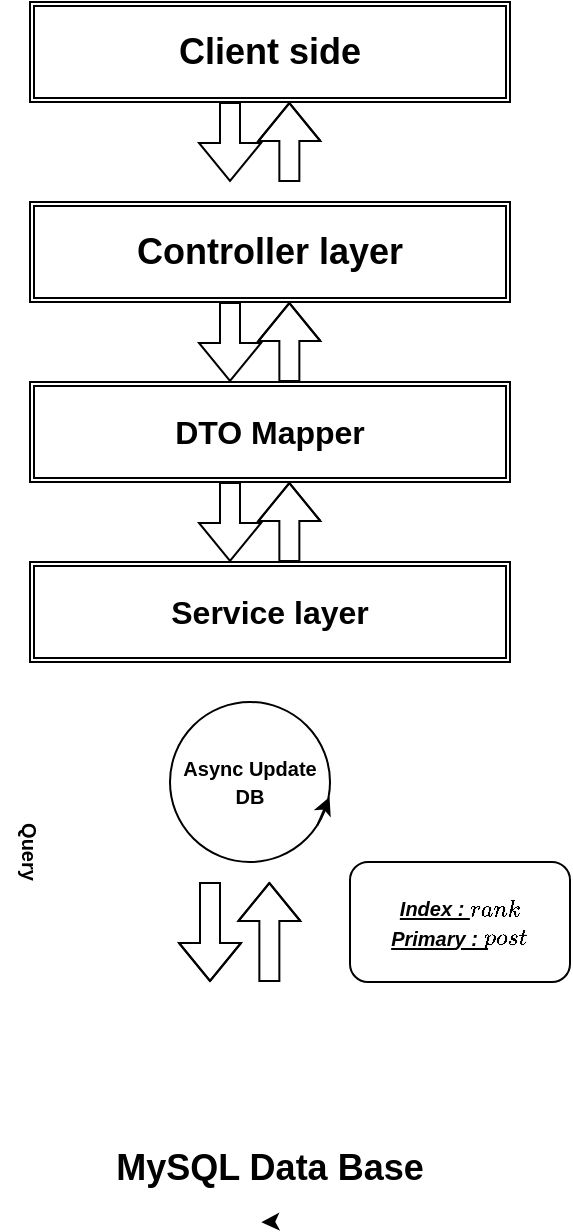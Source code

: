 <mxfile>
    <diagram id="mJ_q7Y9oJvcohYJoo6n6" name="Page-1">
        <mxGraphModel dx="455" dy="418" grid="1" gridSize="10" guides="1" tooltips="1" connect="1" arrows="1" fold="1" page="1" pageScale="1" pageWidth="827" pageHeight="1169" math="0" shadow="0">
            <root>
                <mxCell id="0"/>
                <mxCell id="1" parent="0"/>
                <mxCell id="7" value="&lt;font size=&quot;3&quot;&gt;&lt;b&gt;DTO Mapper&lt;/b&gt;&lt;/font&gt;" style="shape=ext;double=1;rounded=0;whiteSpace=wrap;html=1;" parent="1" vertex="1">
                    <mxGeometry x="250" y="330" width="240" height="50" as="geometry"/>
                </mxCell>
                <mxCell id="8" value="&lt;b&gt;&lt;font style=&quot;font-size: 18px;&quot;&gt;Controller layer&lt;/font&gt;&lt;/b&gt;" style="shape=ext;double=1;rounded=0;whiteSpace=wrap;html=1;" parent="1" vertex="1">
                    <mxGeometry x="250" y="240" width="240" height="50" as="geometry"/>
                </mxCell>
                <mxCell id="9" value="&lt;b style=&quot;&quot;&gt;&lt;font style=&quot;font-size: 18px;&quot;&gt;Client side&lt;/font&gt;&lt;/b&gt;" style="shape=ext;double=1;rounded=0;whiteSpace=wrap;html=1;" parent="1" vertex="1">
                    <mxGeometry x="250" y="140" width="240" height="50" as="geometry"/>
                </mxCell>
                <mxCell id="13" value="" style="shape=flexArrow;endArrow=classic;html=1;strokeColor=#FFFFFF;fillColor=default;rounded=0;" parent="1" edge="1">
                    <mxGeometry width="50" height="50" relative="1" as="geometry">
                        <mxPoint x="269.68" y="650" as="sourcePoint"/>
                        <mxPoint x="269.68" y="490" as="targetPoint"/>
                        <Array as="points"/>
                    </mxGeometry>
                </mxCell>
                <mxCell id="14" value="" style="shape=flexArrow;endArrow=classic;html=1;fillColor=default;rounded=0;" parent="1" edge="1">
                    <mxGeometry width="50" height="50" relative="1" as="geometry">
                        <mxPoint x="369.68" y="630" as="sourcePoint"/>
                        <mxPoint x="369.68" y="580" as="targetPoint"/>
                        <Array as="points">
                            <mxPoint x="369.68" y="610"/>
                            <mxPoint x="369.68" y="600"/>
                        </Array>
                    </mxGeometry>
                </mxCell>
                <mxCell id="16" value="" style="shape=flexArrow;endArrow=classic;html=1;fillColor=default;rounded=0;" parent="1" edge="1">
                    <mxGeometry width="50" height="50" relative="1" as="geometry">
                        <mxPoint x="340" y="580" as="sourcePoint"/>
                        <mxPoint x="340" y="630" as="targetPoint"/>
                        <Array as="points">
                            <mxPoint x="340" y="580"/>
                            <mxPoint x="340.0" y="610"/>
                        </Array>
                    </mxGeometry>
                </mxCell>
                <mxCell id="17" value="" style="shape=flexArrow;endArrow=classic;html=1;strokeColor=#FFFFFF;fillColor=default;rounded=0;" parent="1" edge="1">
                    <mxGeometry width="50" height="50" relative="1" as="geometry">
                        <mxPoint x="300" y="490" as="sourcePoint"/>
                        <mxPoint x="300" y="650" as="targetPoint"/>
                        <Array as="points"/>
                    </mxGeometry>
                </mxCell>
                <mxCell id="18" value="&lt;b&gt;&lt;font style=&quot;font-size: 18px;&quot;&gt;MySQL Data Base&lt;/font&gt;&lt;/b&gt;" style="shape=datastore;whiteSpace=wrap;html=1;strokeColor=#FFFFFF;fillColor=default;rounded=0;" parent="1" vertex="1">
                    <mxGeometry x="250" y="670" width="240" height="80" as="geometry"/>
                </mxCell>
                <mxCell id="23" value="&lt;font style=&quot;font-size: 10px;&quot;&gt;&lt;b&gt;Async Update&lt;br&gt;DB&lt;br&gt;&lt;/b&gt;&lt;/font&gt;" style="ellipse;whiteSpace=wrap;html=1;aspect=fixed;fontSize=11;rounded=0;perimeterSpacing=0;shadow=0;fillColor=none;" parent="1" vertex="1">
                    <mxGeometry x="320" y="490" width="80" height="80" as="geometry"/>
                </mxCell>
                <mxCell id="25" value="" style="endArrow=classic;html=1;fontSize=11;exitX=0.921;exitY=0.771;exitDx=0;exitDy=0;exitPerimeter=0;entryX=0.997;entryY=0.593;entryDx=0;entryDy=0;entryPerimeter=0;rounded=0;" parent="1" source="23" target="23" edge="1">
                    <mxGeometry width="50" height="50" relative="1" as="geometry">
                        <mxPoint x="450" y="675" as="sourcePoint"/>
                        <mxPoint x="460" y="665" as="targetPoint"/>
                    </mxGeometry>
                </mxCell>
                <mxCell id="26" style="edgeStyle=none;html=1;exitX=0.5;exitY=1;exitDx=0;exitDy=0;entryX=0.482;entryY=1.002;entryDx=0;entryDy=0;entryPerimeter=0;fontSize=10;curved=1;" parent="1" source="18" target="18" edge="1">
                    <mxGeometry relative="1" as="geometry"/>
                </mxCell>
                <mxCell id="27" value="&lt;b&gt;Query&lt;/b&gt;" style="text;html=1;strokeColor=none;fillColor=none;align=center;verticalAlign=middle;whiteSpace=wrap;rounded=0;fontSize=10;rotation=90;" parent="1" vertex="1">
                    <mxGeometry x="220" y="550" width="60" height="30" as="geometry"/>
                </mxCell>
                <mxCell id="31" value="" style="shape=flexArrow;endArrow=classic;html=1;fillColor=default;rounded=0;" parent="1" edge="1">
                    <mxGeometry width="50" height="50" relative="1" as="geometry">
                        <mxPoint x="379.68" y="420" as="sourcePoint"/>
                        <mxPoint x="379.68" y="380" as="targetPoint"/>
                        <Array as="points">
                            <mxPoint x="379.68" y="410"/>
                            <mxPoint x="379.68" y="400"/>
                        </Array>
                    </mxGeometry>
                </mxCell>
                <mxCell id="37" value="" style="shape=flexArrow;endArrow=classic;html=1;fontSize=10;fillColor=default;rounded=0;" parent="1" edge="1">
                    <mxGeometry width="50" height="50" relative="1" as="geometry">
                        <mxPoint x="350" y="380" as="sourcePoint"/>
                        <mxPoint x="350" y="420" as="targetPoint"/>
                    </mxGeometry>
                </mxCell>
                <mxCell id="39" value="" style="shape=flexArrow;endArrow=classic;html=1;fillColor=default;rounded=0;" parent="1" edge="1">
                    <mxGeometry width="50" height="50" relative="1" as="geometry">
                        <mxPoint x="379.68" y="330" as="sourcePoint"/>
                        <mxPoint x="379.68" y="290" as="targetPoint"/>
                        <Array as="points">
                            <mxPoint x="379.68" y="320"/>
                            <mxPoint x="379.68" y="310"/>
                        </Array>
                    </mxGeometry>
                </mxCell>
                <mxCell id="40" value="" style="shape=flexArrow;endArrow=classic;html=1;fontSize=10;fillColor=default;rounded=0;" parent="1" edge="1">
                    <mxGeometry width="50" height="50" relative="1" as="geometry">
                        <mxPoint x="350" y="290" as="sourcePoint"/>
                        <mxPoint x="350" y="330" as="targetPoint"/>
                    </mxGeometry>
                </mxCell>
                <mxCell id="41" value="" style="shape=flexArrow;endArrow=classic;html=1;fontSize=10;fillColor=default;rounded=0;" parent="1" edge="1">
                    <mxGeometry width="50" height="50" relative="1" as="geometry">
                        <mxPoint x="350" y="190" as="sourcePoint"/>
                        <mxPoint x="350" y="230" as="targetPoint"/>
                    </mxGeometry>
                </mxCell>
                <mxCell id="42" value="" style="shape=flexArrow;endArrow=classic;html=1;fillColor=default;rounded=0;" parent="1" edge="1">
                    <mxGeometry width="50" height="50" relative="1" as="geometry">
                        <mxPoint x="379.68" y="230" as="sourcePoint"/>
                        <mxPoint x="379.68" y="190" as="targetPoint"/>
                        <Array as="points">
                            <mxPoint x="379.68" y="220"/>
                            <mxPoint x="379.68" y="210"/>
                        </Array>
                    </mxGeometry>
                </mxCell>
                <mxCell id="48" value="&lt;font size=&quot;3&quot;&gt;&lt;b&gt;Service layer&lt;/b&gt;&lt;/font&gt;" style="shape=ext;double=1;rounded=0;whiteSpace=wrap;html=1;" parent="1" vertex="1">
                    <mxGeometry x="250" y="420" width="240" height="50" as="geometry"/>
                </mxCell>
                <mxCell id="49" value="&lt;i style=&quot;font-size: 10px; font-weight: 700; text-align: left;&quot;&gt;&lt;u&gt;Index : `rank`&lt;br&gt;&lt;/u&gt;&lt;/i&gt;&lt;u style=&quot;font-size: 10px; font-weight: 700; text-align: left;&quot;&gt;&lt;i&gt;Primary : `post_id`&lt;/i&gt;&lt;/u&gt;" style="rounded=1;whiteSpace=wrap;html=1;fillColor=none;" parent="1" vertex="1">
                    <mxGeometry x="410" y="570" width="110" height="60" as="geometry"/>
                </mxCell>
            </root>
        </mxGraphModel>
    </diagram>
</mxfile>